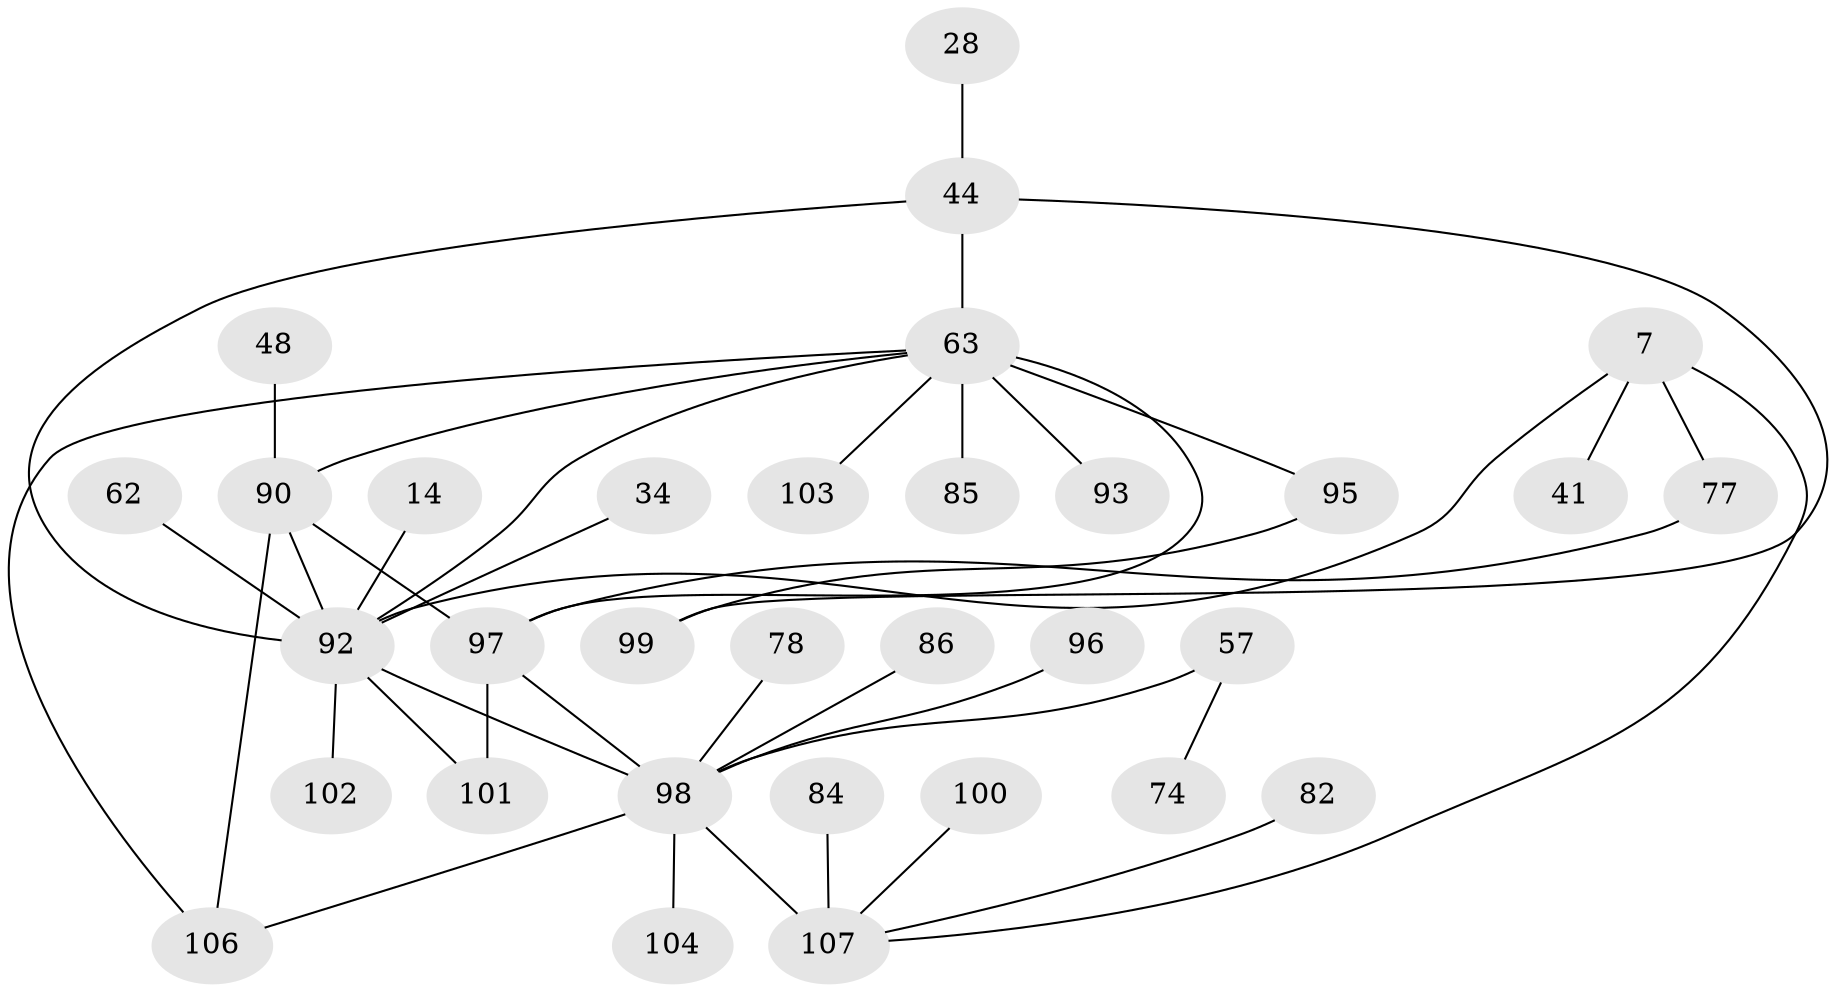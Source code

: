 // original degree distribution, {5: 0.09345794392523364, 6: 0.028037383177570093, 4: 0.08411214953271028, 8: 0.009345794392523364, 1: 0.27102803738317754, 3: 0.205607476635514, 2: 0.29906542056074764, 7: 0.009345794392523364}
// Generated by graph-tools (version 1.1) at 2025/44/03/04/25 21:44:30]
// undirected, 32 vertices, 41 edges
graph export_dot {
graph [start="1"]
  node [color=gray90,style=filled];
  7;
  14;
  28;
  34;
  41;
  44 [super="+20"];
  48;
  57;
  62;
  63 [super="+61+33"];
  74;
  77 [super="+56"];
  78;
  82;
  84;
  85;
  86;
  90 [super="+88+18+72+83"];
  92 [super="+91+50"];
  93 [super="+43"];
  95;
  96;
  97 [super="+24+94"];
  98 [super="+58+53+55+54+66"];
  99 [super="+71+73"];
  100;
  101 [super="+76+87"];
  102;
  103;
  104;
  106 [super="+81+105"];
  107 [super="+89+68"];
  7 -- 41;
  7 -- 92 [weight=2];
  7 -- 77;
  7 -- 107 [weight=2];
  14 -- 92;
  28 -- 44;
  34 -- 92;
  44 -- 63 [weight=2];
  44 -- 92;
  44 -- 99 [weight=2];
  48 -- 90;
  57 -- 74;
  57 -- 98 [weight=2];
  62 -- 92;
  63 -- 85;
  63 -- 93 [weight=2];
  63 -- 95;
  63 -- 103;
  63 -- 92;
  63 -- 90;
  63 -- 97;
  63 -- 106 [weight=2];
  77 -- 97;
  78 -- 98;
  82 -- 107;
  84 -- 107;
  86 -- 98;
  90 -- 92 [weight=6];
  90 -- 97 [weight=3];
  90 -- 106;
  92 -- 102;
  92 -- 98 [weight=4];
  92 -- 101 [weight=2];
  95 -- 99;
  96 -- 98;
  97 -- 98 [weight=2];
  97 -- 101;
  98 -- 104;
  98 -- 107 [weight=4];
  98 -- 106 [weight=2];
  100 -- 107;
}
